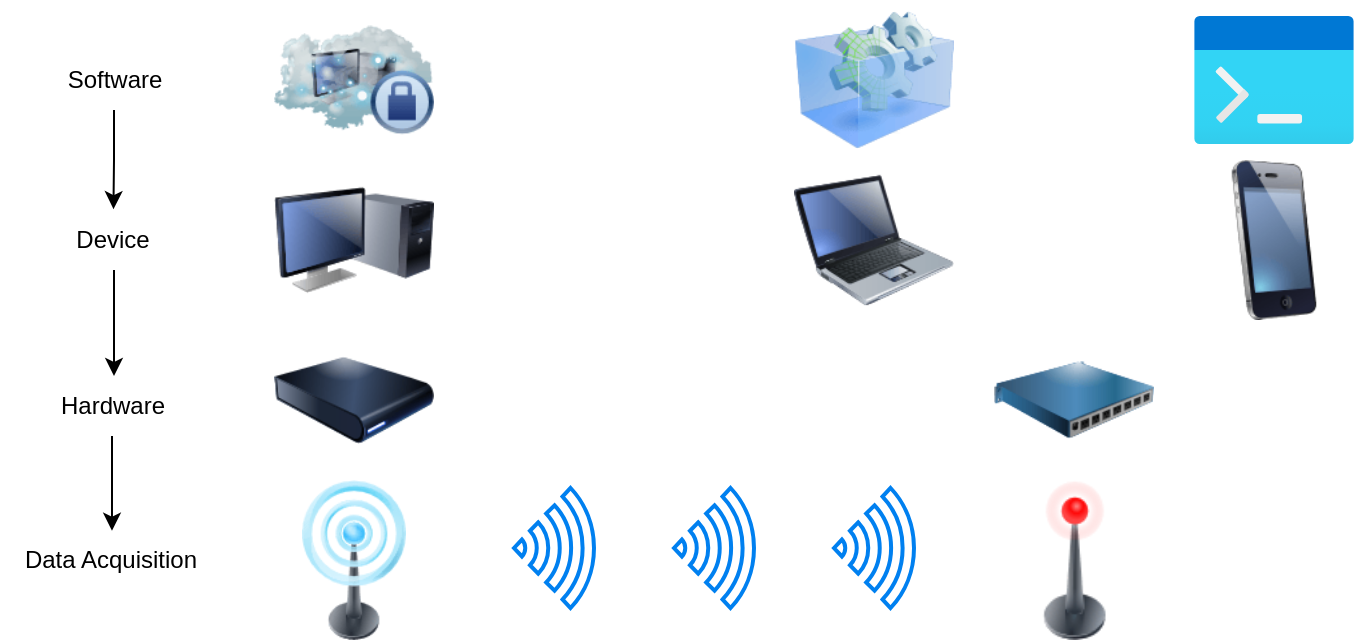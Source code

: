 <mxfile version="26.2.15">
  <diagram name="第 1 页" id="o7NUDWq_PIkofpthWyrm">
    <mxGraphModel dx="1027" dy="723" grid="1" gridSize="10" guides="1" tooltips="1" connect="1" arrows="1" fold="1" page="1" pageScale="1" pageWidth="1169" pageHeight="827" math="0" shadow="0">
      <root>
        <mxCell id="0" />
        <mxCell id="1" parent="0" />
        <mxCell id="SSdJiVfDsQ5-98wGtHyl-13" value="" style="image;html=1;image=img/lib/clip_art/computers/Harddrive_128x128.png" vertex="1" parent="1">
          <mxGeometry x="160" y="280" width="80" height="80" as="geometry" />
        </mxCell>
        <mxCell id="SSdJiVfDsQ5-98wGtHyl-14" value="" style="image;html=1;image=img/lib/clip_art/computers/Laptop_128x128.png" vertex="1" parent="1">
          <mxGeometry x="420" y="200" width="80" height="80" as="geometry" />
        </mxCell>
        <mxCell id="SSdJiVfDsQ5-98wGtHyl-17" value="" style="image;html=1;image=img/lib/clip_art/telecommunication/iPhone_128x128.png" vertex="1" parent="1">
          <mxGeometry x="620" y="200" width="80" height="80" as="geometry" />
        </mxCell>
        <mxCell id="SSdJiVfDsQ5-98wGtHyl-18" value="" style="image;html=1;image=img/lib/clip_art/telecommunication/Signal_tower_off_128x128.png" vertex="1" parent="1">
          <mxGeometry x="520" y="360" width="80" height="80" as="geometry" />
        </mxCell>
        <mxCell id="SSdJiVfDsQ5-98wGtHyl-19" value="" style="image;html=1;image=img/lib/clip_art/telecommunication/Signal_tower_on_128x128.png" vertex="1" parent="1">
          <mxGeometry x="160" y="360" width="80" height="80" as="geometry" />
        </mxCell>
        <mxCell id="SSdJiVfDsQ5-98wGtHyl-29" value="" style="image;html=1;image=img/lib/clip_art/computers/Monitor_Tower_128x128.png" vertex="1" parent="1">
          <mxGeometry x="160" y="200" width="80" height="80" as="geometry" />
        </mxCell>
        <mxCell id="SSdJiVfDsQ5-98wGtHyl-30" value="" style="html=1;verticalLabelPosition=bottom;align=center;labelBackgroundColor=#ffffff;verticalAlign=top;strokeWidth=2;strokeColor=#0080F0;shadow=0;dashed=0;shape=mxgraph.ios7.icons.wifi;pointerEvents=1;rotation=90;" vertex="1" parent="1">
          <mxGeometry x="270" y="374" width="60" height="40" as="geometry" />
        </mxCell>
        <mxCell id="SSdJiVfDsQ5-98wGtHyl-33" value="" style="image;html=1;image=img/lib/clip_art/computers/Virtual_Application_128x128.png" vertex="1" parent="1">
          <mxGeometry x="420" y="120" width="80" height="80" as="geometry" />
        </mxCell>
        <mxCell id="SSdJiVfDsQ5-98wGtHyl-36" value="" style="html=1;verticalLabelPosition=bottom;align=center;labelBackgroundColor=#ffffff;verticalAlign=top;strokeWidth=2;strokeColor=#0080F0;shadow=0;dashed=0;shape=mxgraph.ios7.icons.wifi;pointerEvents=1;rotation=90;" vertex="1" parent="1">
          <mxGeometry x="350" y="374" width="60" height="40" as="geometry" />
        </mxCell>
        <mxCell id="SSdJiVfDsQ5-98wGtHyl-37" value="" style="html=1;verticalLabelPosition=bottom;align=center;labelBackgroundColor=#ffffff;verticalAlign=top;strokeWidth=2;strokeColor=#0080F0;shadow=0;dashed=0;shape=mxgraph.ios7.icons.wifi;pointerEvents=1;rotation=90;" vertex="1" parent="1">
          <mxGeometry x="430" y="374" width="60" height="40" as="geometry" />
        </mxCell>
        <mxCell id="SSdJiVfDsQ5-98wGtHyl-38" value="" style="image;aspect=fixed;html=1;points=[];align=center;fontSize=12;image=img/lib/azure2/general/Dev_Console.svg;" vertex="1" parent="1">
          <mxGeometry x="620" y="128" width="80" height="64" as="geometry" />
        </mxCell>
        <mxCell id="SSdJiVfDsQ5-98wGtHyl-39" value="" style="image;html=1;image=img/lib/clip_art/networking/Cloud_Computer_Private_128x128.png" vertex="1" parent="1">
          <mxGeometry x="160" y="120" width="80" height="80" as="geometry" />
        </mxCell>
        <mxCell id="SSdJiVfDsQ5-98wGtHyl-40" value="" style="image;html=1;image=img/lib/clip_art/networking/power_distribution_unit_128x128.png" vertex="1" parent="1">
          <mxGeometry x="520" y="280" width="80" height="80" as="geometry" />
        </mxCell>
        <mxCell id="SSdJiVfDsQ5-98wGtHyl-45" value="" style="edgeStyle=orthogonalEdgeStyle;rounded=0;orthogonalLoop=1;jettySize=auto;html=1;" edge="1" parent="1">
          <mxGeometry relative="1" as="geometry">
            <mxPoint x="80" y="255.0" as="sourcePoint" />
            <mxPoint x="80" y="308" as="targetPoint" />
          </mxGeometry>
        </mxCell>
        <mxCell id="SSdJiVfDsQ5-98wGtHyl-41" value="Device" style="text;html=1;align=center;verticalAlign=middle;resizable=0;points=[];autosize=1;strokeColor=none;fillColor=none;" vertex="1" parent="1">
          <mxGeometry x="49" y="225" width="60" height="30" as="geometry" />
        </mxCell>
        <mxCell id="SSdJiVfDsQ5-98wGtHyl-42" value="Hardware" style="text;html=1;align=center;verticalAlign=middle;resizable=0;points=[];autosize=1;strokeColor=none;fillColor=none;" vertex="1" parent="1">
          <mxGeometry x="39" y="308" width="80" height="30" as="geometry" />
        </mxCell>
        <mxCell id="SSdJiVfDsQ5-98wGtHyl-43" value="Software" style="text;html=1;align=center;verticalAlign=middle;resizable=0;points=[];autosize=1;strokeColor=none;fillColor=none;" vertex="1" parent="1">
          <mxGeometry x="45" y="145" width="70" height="30" as="geometry" />
        </mxCell>
        <mxCell id="SSdJiVfDsQ5-98wGtHyl-44" value="Data Acquisition" style="text;html=1;align=center;verticalAlign=middle;resizable=0;points=[];autosize=1;strokeColor=none;fillColor=none;" vertex="1" parent="1">
          <mxGeometry x="23" y="385" width="110" height="30" as="geometry" />
        </mxCell>
        <mxCell id="SSdJiVfDsQ5-98wGtHyl-49" style="edgeStyle=orthogonalEdgeStyle;rounded=0;orthogonalLoop=1;jettySize=auto;html=1;entryX=0.512;entryY=-0.014;entryDx=0;entryDy=0;entryPerimeter=0;" edge="1" parent="1" source="SSdJiVfDsQ5-98wGtHyl-43" target="SSdJiVfDsQ5-98wGtHyl-41">
          <mxGeometry relative="1" as="geometry" />
        </mxCell>
        <mxCell id="SSdJiVfDsQ5-98wGtHyl-51" style="edgeStyle=orthogonalEdgeStyle;rounded=0;orthogonalLoop=1;jettySize=auto;html=1;entryX=0.509;entryY=0.012;entryDx=0;entryDy=0;entryPerimeter=0;" edge="1" parent="1" source="SSdJiVfDsQ5-98wGtHyl-42" target="SSdJiVfDsQ5-98wGtHyl-44">
          <mxGeometry relative="1" as="geometry" />
        </mxCell>
      </root>
    </mxGraphModel>
  </diagram>
</mxfile>
